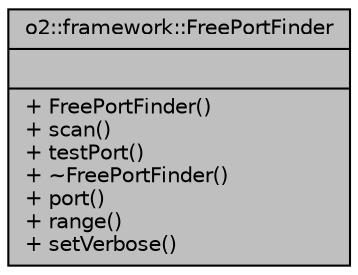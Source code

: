 digraph "o2::framework::FreePortFinder"
{
 // INTERACTIVE_SVG=YES
  bgcolor="transparent";
  edge [fontname="Helvetica",fontsize="10",labelfontname="Helvetica",labelfontsize="10"];
  node [fontname="Helvetica",fontsize="10",shape=record];
  Node1 [label="{o2::framework::FreePortFinder\n||+ FreePortFinder()\l+ scan()\l+ testPort()\l+ ~FreePortFinder()\l+ port()\l+ range()\l+ setVerbose()\l}",height=0.2,width=0.4,color="black", fillcolor="grey75", style="filled" fontcolor="black"];
}
